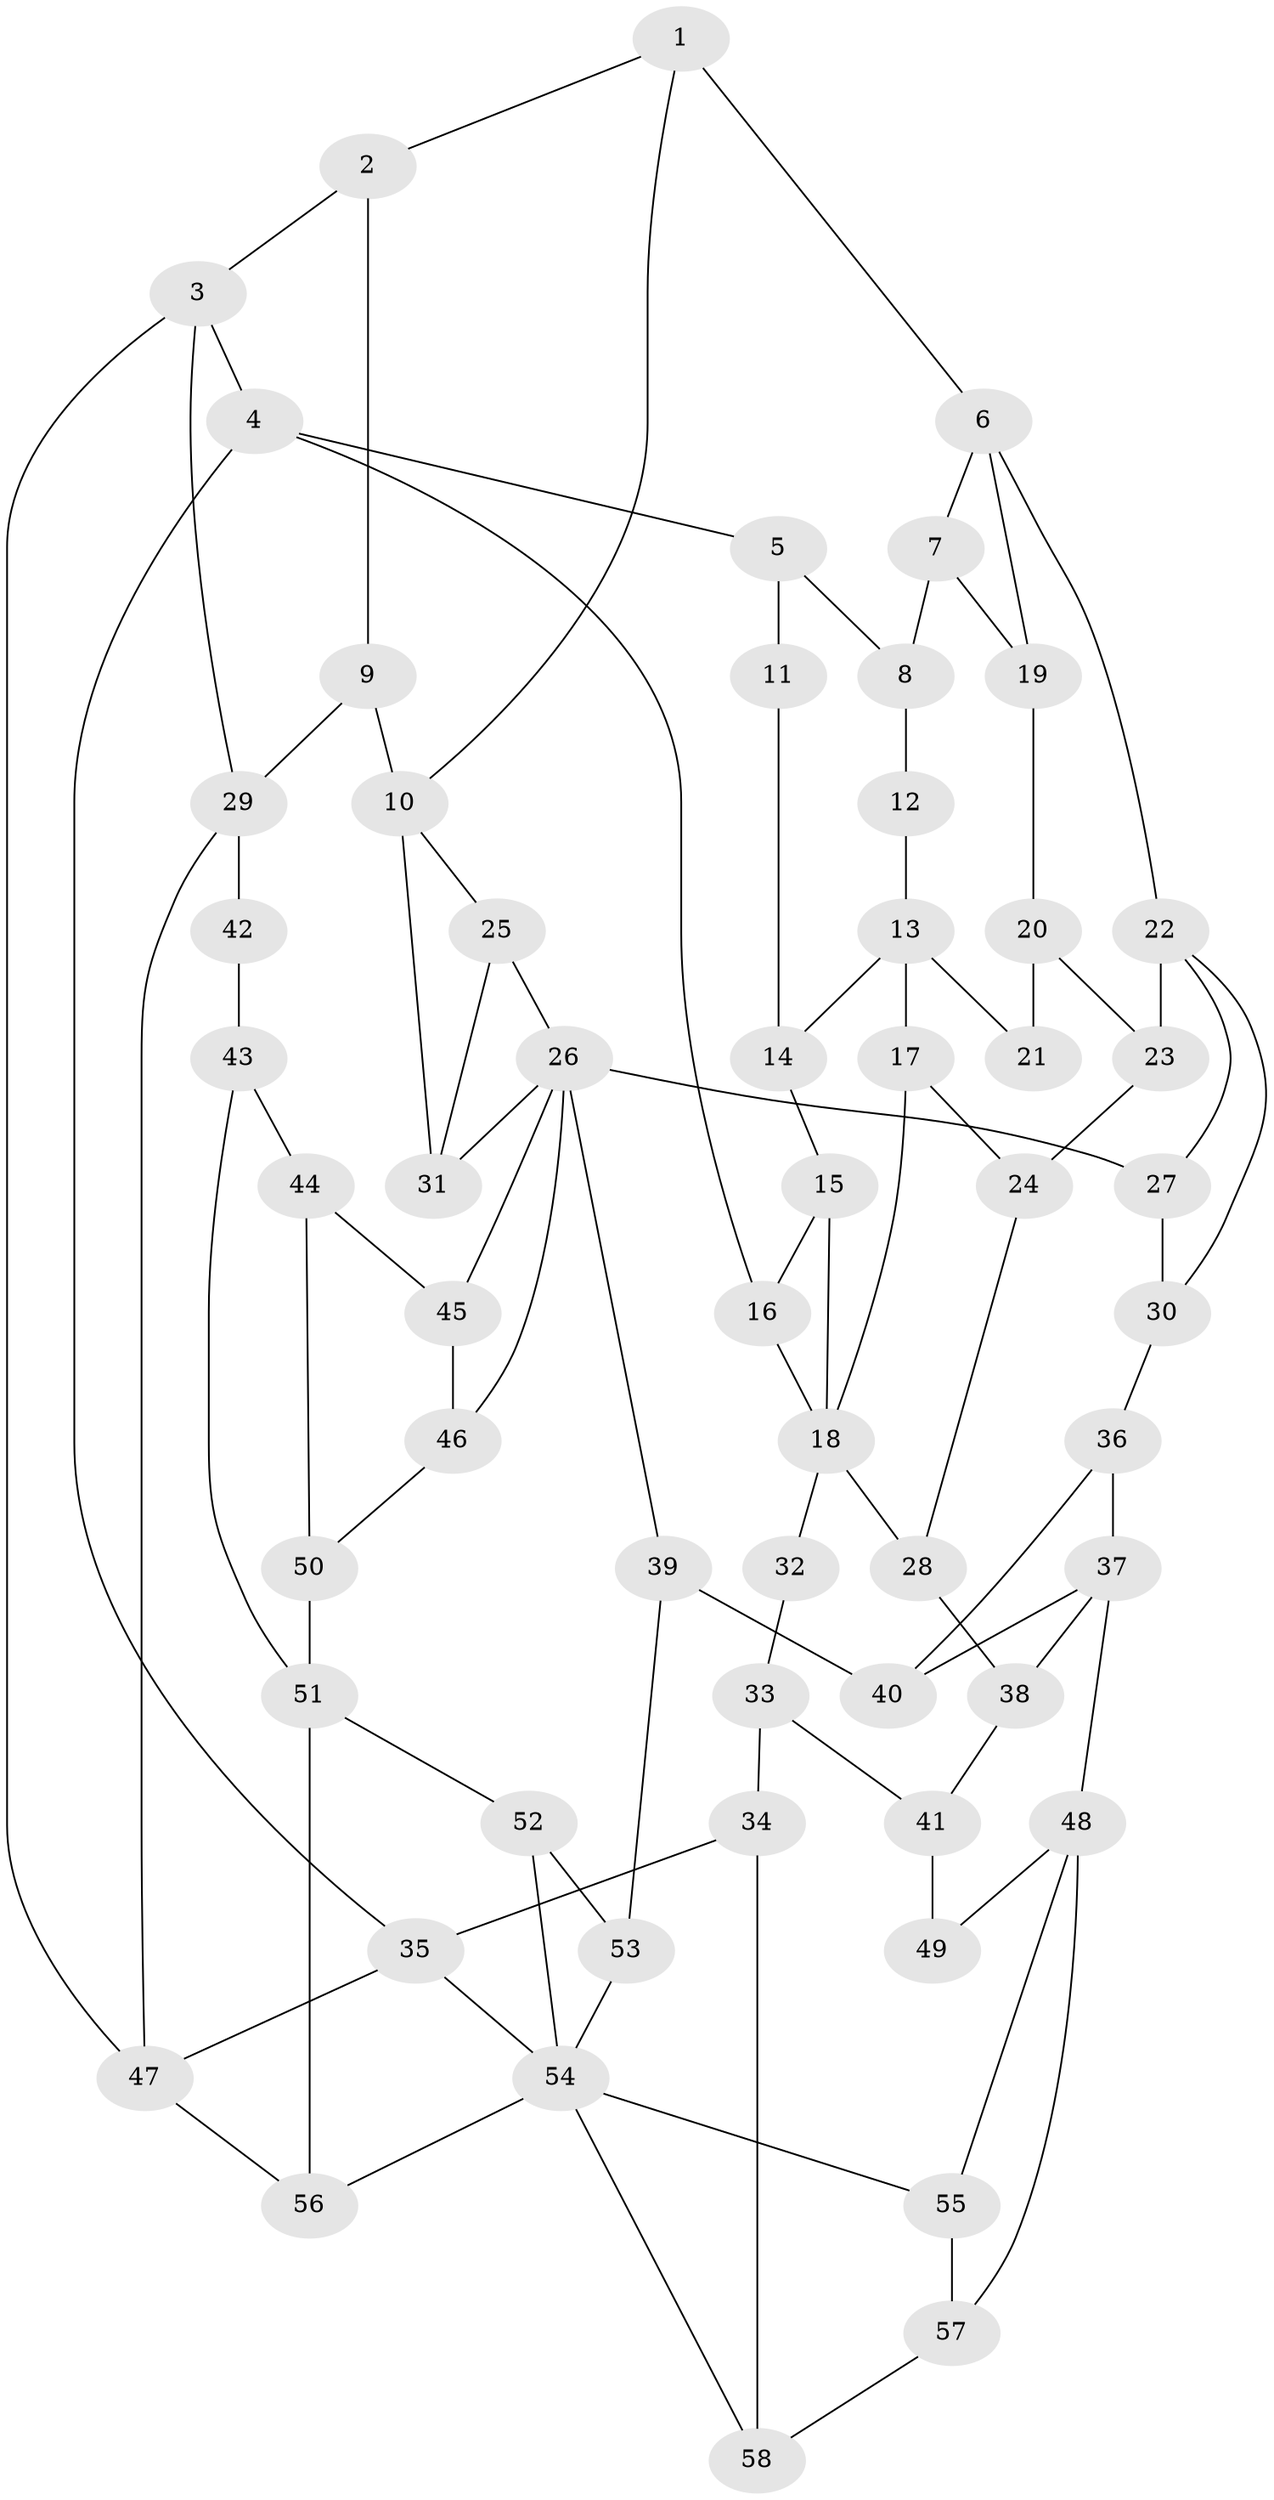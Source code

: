 // original degree distribution, {3: 0.02127659574468085, 4: 0.23404255319148937, 6: 0.2127659574468085, 5: 0.5319148936170213}
// Generated by graph-tools (version 1.1) at 2025/54/03/04/25 22:54:21]
// undirected, 58 vertices, 94 edges
graph export_dot {
  node [color=gray90,style=filled];
  1;
  2;
  3;
  4;
  5;
  6;
  7;
  8;
  9;
  10;
  11;
  12;
  13;
  14;
  15;
  16;
  17;
  18;
  19;
  20;
  21;
  22;
  23;
  24;
  25;
  26;
  27;
  28;
  29;
  30;
  31;
  32;
  33;
  34;
  35;
  36;
  37;
  38;
  39;
  40;
  41;
  42;
  43;
  44;
  45;
  46;
  47;
  48;
  49;
  50;
  51;
  52;
  53;
  54;
  55;
  56;
  57;
  58;
  1 -- 2 [weight=1.0];
  1 -- 6 [weight=2.0];
  1 -- 10 [weight=1.0];
  2 -- 3 [weight=1.0];
  2 -- 9 [weight=1.0];
  3 -- 4 [weight=1.0];
  3 -- 29 [weight=1.0];
  3 -- 47 [weight=1.0];
  4 -- 5 [weight=1.0];
  4 -- 16 [weight=1.0];
  4 -- 35 [weight=1.0];
  5 -- 8 [weight=1.0];
  5 -- 11 [weight=2.0];
  6 -- 7 [weight=1.0];
  6 -- 19 [weight=1.0];
  6 -- 22 [weight=2.0];
  7 -- 8 [weight=1.0];
  7 -- 19 [weight=1.0];
  8 -- 12 [weight=1.0];
  9 -- 10 [weight=2.0];
  9 -- 29 [weight=2.0];
  10 -- 25 [weight=1.0];
  10 -- 31 [weight=1.0];
  11 -- 14 [weight=1.0];
  12 -- 13 [weight=2.0];
  13 -- 14 [weight=1.0];
  13 -- 17 [weight=1.0];
  13 -- 21 [weight=2.0];
  14 -- 15 [weight=1.0];
  15 -- 16 [weight=1.0];
  15 -- 18 [weight=1.0];
  16 -- 18 [weight=1.0];
  17 -- 18 [weight=1.0];
  17 -- 24 [weight=1.0];
  18 -- 28 [weight=1.0];
  18 -- 32 [weight=2.0];
  19 -- 20 [weight=1.0];
  20 -- 21 [weight=1.0];
  20 -- 23 [weight=1.0];
  22 -- 23 [weight=1.0];
  22 -- 27 [weight=1.0];
  22 -- 30 [weight=1.0];
  23 -- 24 [weight=1.0];
  24 -- 28 [weight=1.0];
  25 -- 26 [weight=1.0];
  25 -- 31 [weight=1.0];
  26 -- 27 [weight=1.0];
  26 -- 31 [weight=1.0];
  26 -- 39 [weight=1.0];
  26 -- 45 [weight=1.0];
  26 -- 46 [weight=1.0];
  27 -- 30 [weight=1.0];
  28 -- 38 [weight=1.0];
  29 -- 42 [weight=2.0];
  29 -- 47 [weight=1.0];
  30 -- 36 [weight=1.0];
  32 -- 33 [weight=1.0];
  33 -- 34 [weight=1.0];
  33 -- 41 [weight=1.0];
  34 -- 35 [weight=1.0];
  34 -- 58 [weight=1.0];
  35 -- 47 [weight=1.0];
  35 -- 54 [weight=1.0];
  36 -- 37 [weight=1.0];
  36 -- 40 [weight=1.0];
  37 -- 38 [weight=1.0];
  37 -- 40 [weight=1.0];
  37 -- 48 [weight=2.0];
  38 -- 41 [weight=1.0];
  39 -- 40 [weight=1.0];
  39 -- 53 [weight=1.0];
  41 -- 49 [weight=1.0];
  42 -- 43 [weight=1.0];
  43 -- 44 [weight=1.0];
  43 -- 51 [weight=1.0];
  44 -- 45 [weight=1.0];
  44 -- 50 [weight=1.0];
  45 -- 46 [weight=1.0];
  46 -- 50 [weight=1.0];
  47 -- 56 [weight=1.0];
  48 -- 49 [weight=2.0];
  48 -- 55 [weight=1.0];
  48 -- 57 [weight=1.0];
  50 -- 51 [weight=1.0];
  51 -- 52 [weight=1.0];
  51 -- 56 [weight=1.0];
  52 -- 53 [weight=1.0];
  52 -- 54 [weight=1.0];
  53 -- 54 [weight=1.0];
  54 -- 55 [weight=1.0];
  54 -- 56 [weight=1.0];
  54 -- 58 [weight=1.0];
  55 -- 57 [weight=1.0];
  57 -- 58 [weight=1.0];
}
